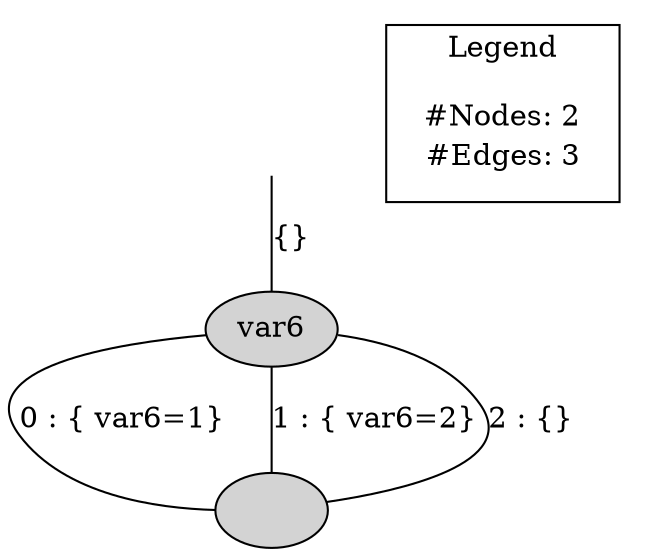 digraph G {
dummy [style=invis];
dummy -> "1"[arrowhead=none, label="{}"];
"1"[style=filled, fillcolor=lightgrey, label="var6"];
"1" -> "0" [arrowhead=none,label="0 : { var6=1}"];
"0"[style=filled, fillcolor=lightgrey, label=" "];
"1" -> "0" [arrowhead=none,label="1 : { var6=2}"];
"1" -> "0" [arrowhead=none,label="2 : {}"];
{rank=same;"0";}
{rank=same;"1";}
node [shape=plaintext]subgraph cluster_01 {label = "Legend";key [label=<<table border="0" cellpadding="2" cellspacing="0" cellborder="0">  <tr><td align="right" port="i1">#Nodes:</td><td>2</td></tr>  <tr><td align="right" port="i2">#Edges:</td><td>3</td></tr>  </table>>]}}
